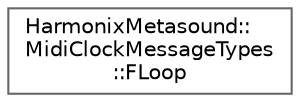 digraph "Graphical Class Hierarchy"
{
 // INTERACTIVE_SVG=YES
 // LATEX_PDF_SIZE
  bgcolor="transparent";
  edge [fontname=Helvetica,fontsize=10,labelfontname=Helvetica,labelfontsize=10];
  node [fontname=Helvetica,fontsize=10,shape=box,height=0.2,width=0.4];
  rankdir="LR";
  Node0 [id="Node000000",label="HarmonixMetasound::\lMidiClockMessageTypes\l::FLoop",height=0.2,width=0.4,color="grey40", fillcolor="white", style="filled",URL="$dc/d12/structHarmonixMetasound_1_1MidiClockMessageTypes_1_1FLoop.html",tooltip=" "];
}
